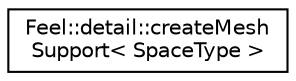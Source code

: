 digraph "Graphical Class Hierarchy"
{
 // LATEX_PDF_SIZE
  edge [fontname="Helvetica",fontsize="10",labelfontname="Helvetica",labelfontsize="10"];
  node [fontname="Helvetica",fontsize="10",shape=record];
  rankdir="LR";
  Node0 [label="Feel::detail::createMesh\lSupport\< SpaceType \>",height=0.2,width=0.4,color="black", fillcolor="white", style="filled",URL="$structFeel_1_1detail_1_1createMeshSupport.html",tooltip=" "];
}
